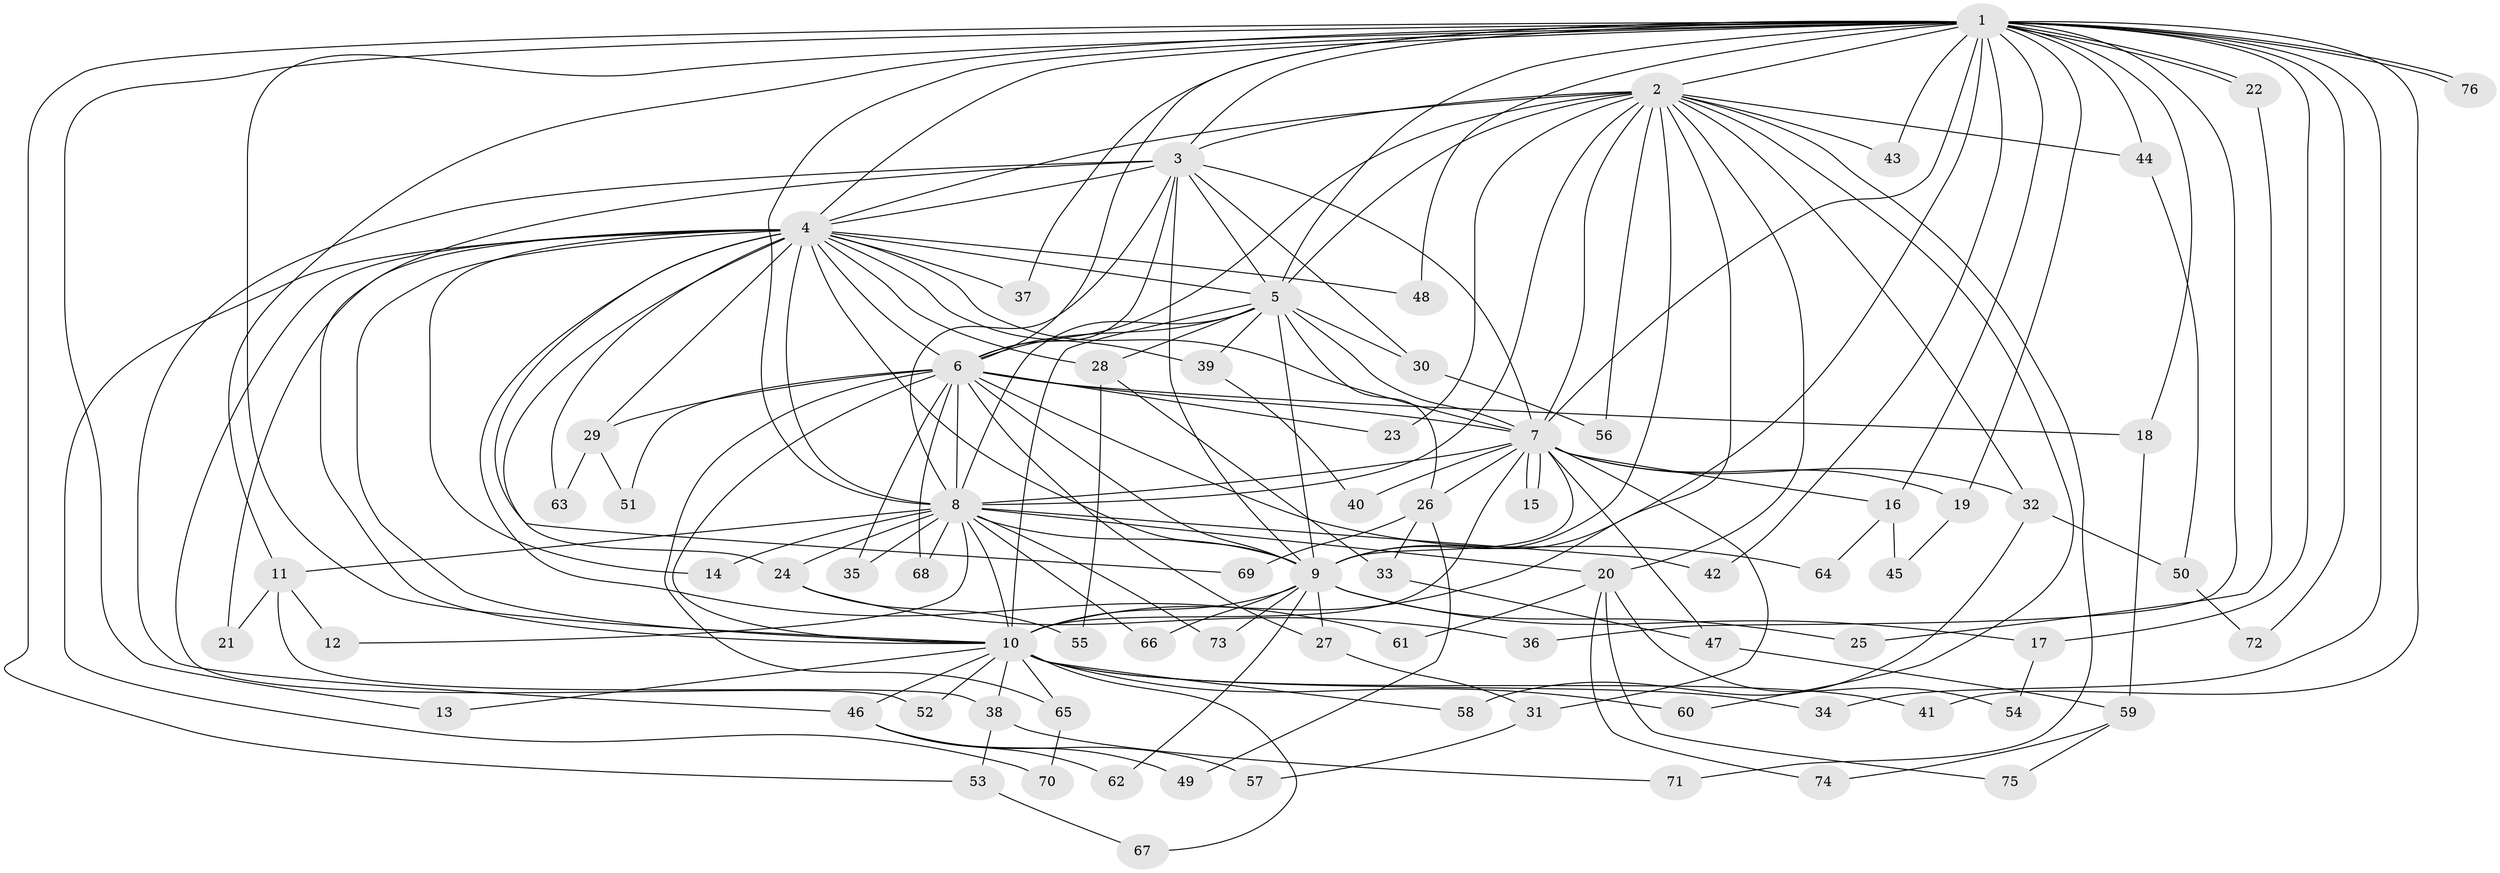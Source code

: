 // coarse degree distribution, {26: 0.017857142857142856, 14: 0.017857142857142856, 16: 0.017857142857142856, 18: 0.03571428571428571, 9: 0.017857142857142856, 15: 0.017857142857142856, 23: 0.017857142857142856, 5: 0.08928571428571429, 2: 0.5, 1: 0.017857142857142856, 4: 0.05357142857142857, 3: 0.19642857142857142}
// Generated by graph-tools (version 1.1) at 2025/23/03/03/25 07:23:43]
// undirected, 76 vertices, 177 edges
graph export_dot {
graph [start="1"]
  node [color=gray90,style=filled];
  1;
  2;
  3;
  4;
  5;
  6;
  7;
  8;
  9;
  10;
  11;
  12;
  13;
  14;
  15;
  16;
  17;
  18;
  19;
  20;
  21;
  22;
  23;
  24;
  25;
  26;
  27;
  28;
  29;
  30;
  31;
  32;
  33;
  34;
  35;
  36;
  37;
  38;
  39;
  40;
  41;
  42;
  43;
  44;
  45;
  46;
  47;
  48;
  49;
  50;
  51;
  52;
  53;
  54;
  55;
  56;
  57;
  58;
  59;
  60;
  61;
  62;
  63;
  64;
  65;
  66;
  67;
  68;
  69;
  70;
  71;
  72;
  73;
  74;
  75;
  76;
  1 -- 2;
  1 -- 3;
  1 -- 4;
  1 -- 5;
  1 -- 6;
  1 -- 7;
  1 -- 8;
  1 -- 9;
  1 -- 10;
  1 -- 11;
  1 -- 13;
  1 -- 16;
  1 -- 17;
  1 -- 18;
  1 -- 19;
  1 -- 22;
  1 -- 22;
  1 -- 34;
  1 -- 36;
  1 -- 37;
  1 -- 41;
  1 -- 42;
  1 -- 43;
  1 -- 44;
  1 -- 48;
  1 -- 53;
  1 -- 72;
  1 -- 76;
  1 -- 76;
  2 -- 3;
  2 -- 4;
  2 -- 5;
  2 -- 6;
  2 -- 7;
  2 -- 8;
  2 -- 9;
  2 -- 10;
  2 -- 20;
  2 -- 23;
  2 -- 32;
  2 -- 43;
  2 -- 44;
  2 -- 56;
  2 -- 60;
  2 -- 71;
  3 -- 4;
  3 -- 5;
  3 -- 6;
  3 -- 7;
  3 -- 8;
  3 -- 9;
  3 -- 10;
  3 -- 30;
  3 -- 46;
  4 -- 5;
  4 -- 6;
  4 -- 7;
  4 -- 8;
  4 -- 9;
  4 -- 10;
  4 -- 14;
  4 -- 21;
  4 -- 24;
  4 -- 28;
  4 -- 29;
  4 -- 37;
  4 -- 39;
  4 -- 48;
  4 -- 52;
  4 -- 61;
  4 -- 63;
  4 -- 69;
  4 -- 70;
  5 -- 6;
  5 -- 7;
  5 -- 8;
  5 -- 9;
  5 -- 10;
  5 -- 26;
  5 -- 28;
  5 -- 30;
  5 -- 39;
  6 -- 7;
  6 -- 8;
  6 -- 9;
  6 -- 10;
  6 -- 18;
  6 -- 23;
  6 -- 27;
  6 -- 29;
  6 -- 35;
  6 -- 51;
  6 -- 64;
  6 -- 65;
  6 -- 68;
  7 -- 8;
  7 -- 9;
  7 -- 10;
  7 -- 15;
  7 -- 15;
  7 -- 16;
  7 -- 19;
  7 -- 26;
  7 -- 31;
  7 -- 32;
  7 -- 40;
  7 -- 47;
  8 -- 9;
  8 -- 10;
  8 -- 11;
  8 -- 12;
  8 -- 14;
  8 -- 20;
  8 -- 24;
  8 -- 35;
  8 -- 42;
  8 -- 66;
  8 -- 68;
  8 -- 73;
  9 -- 10;
  9 -- 17;
  9 -- 25;
  9 -- 27;
  9 -- 62;
  9 -- 66;
  9 -- 73;
  10 -- 13;
  10 -- 34;
  10 -- 38;
  10 -- 41;
  10 -- 46;
  10 -- 52;
  10 -- 58;
  10 -- 60;
  10 -- 65;
  10 -- 67;
  11 -- 12;
  11 -- 21;
  11 -- 38;
  16 -- 45;
  16 -- 64;
  17 -- 54;
  18 -- 59;
  19 -- 45;
  20 -- 54;
  20 -- 61;
  20 -- 74;
  20 -- 75;
  22 -- 25;
  24 -- 36;
  24 -- 55;
  26 -- 33;
  26 -- 49;
  26 -- 69;
  27 -- 31;
  28 -- 33;
  28 -- 55;
  29 -- 51;
  29 -- 63;
  30 -- 56;
  31 -- 57;
  32 -- 50;
  32 -- 58;
  33 -- 47;
  38 -- 53;
  38 -- 71;
  39 -- 40;
  44 -- 50;
  46 -- 49;
  46 -- 57;
  46 -- 62;
  47 -- 59;
  50 -- 72;
  53 -- 67;
  59 -- 74;
  59 -- 75;
  65 -- 70;
}
